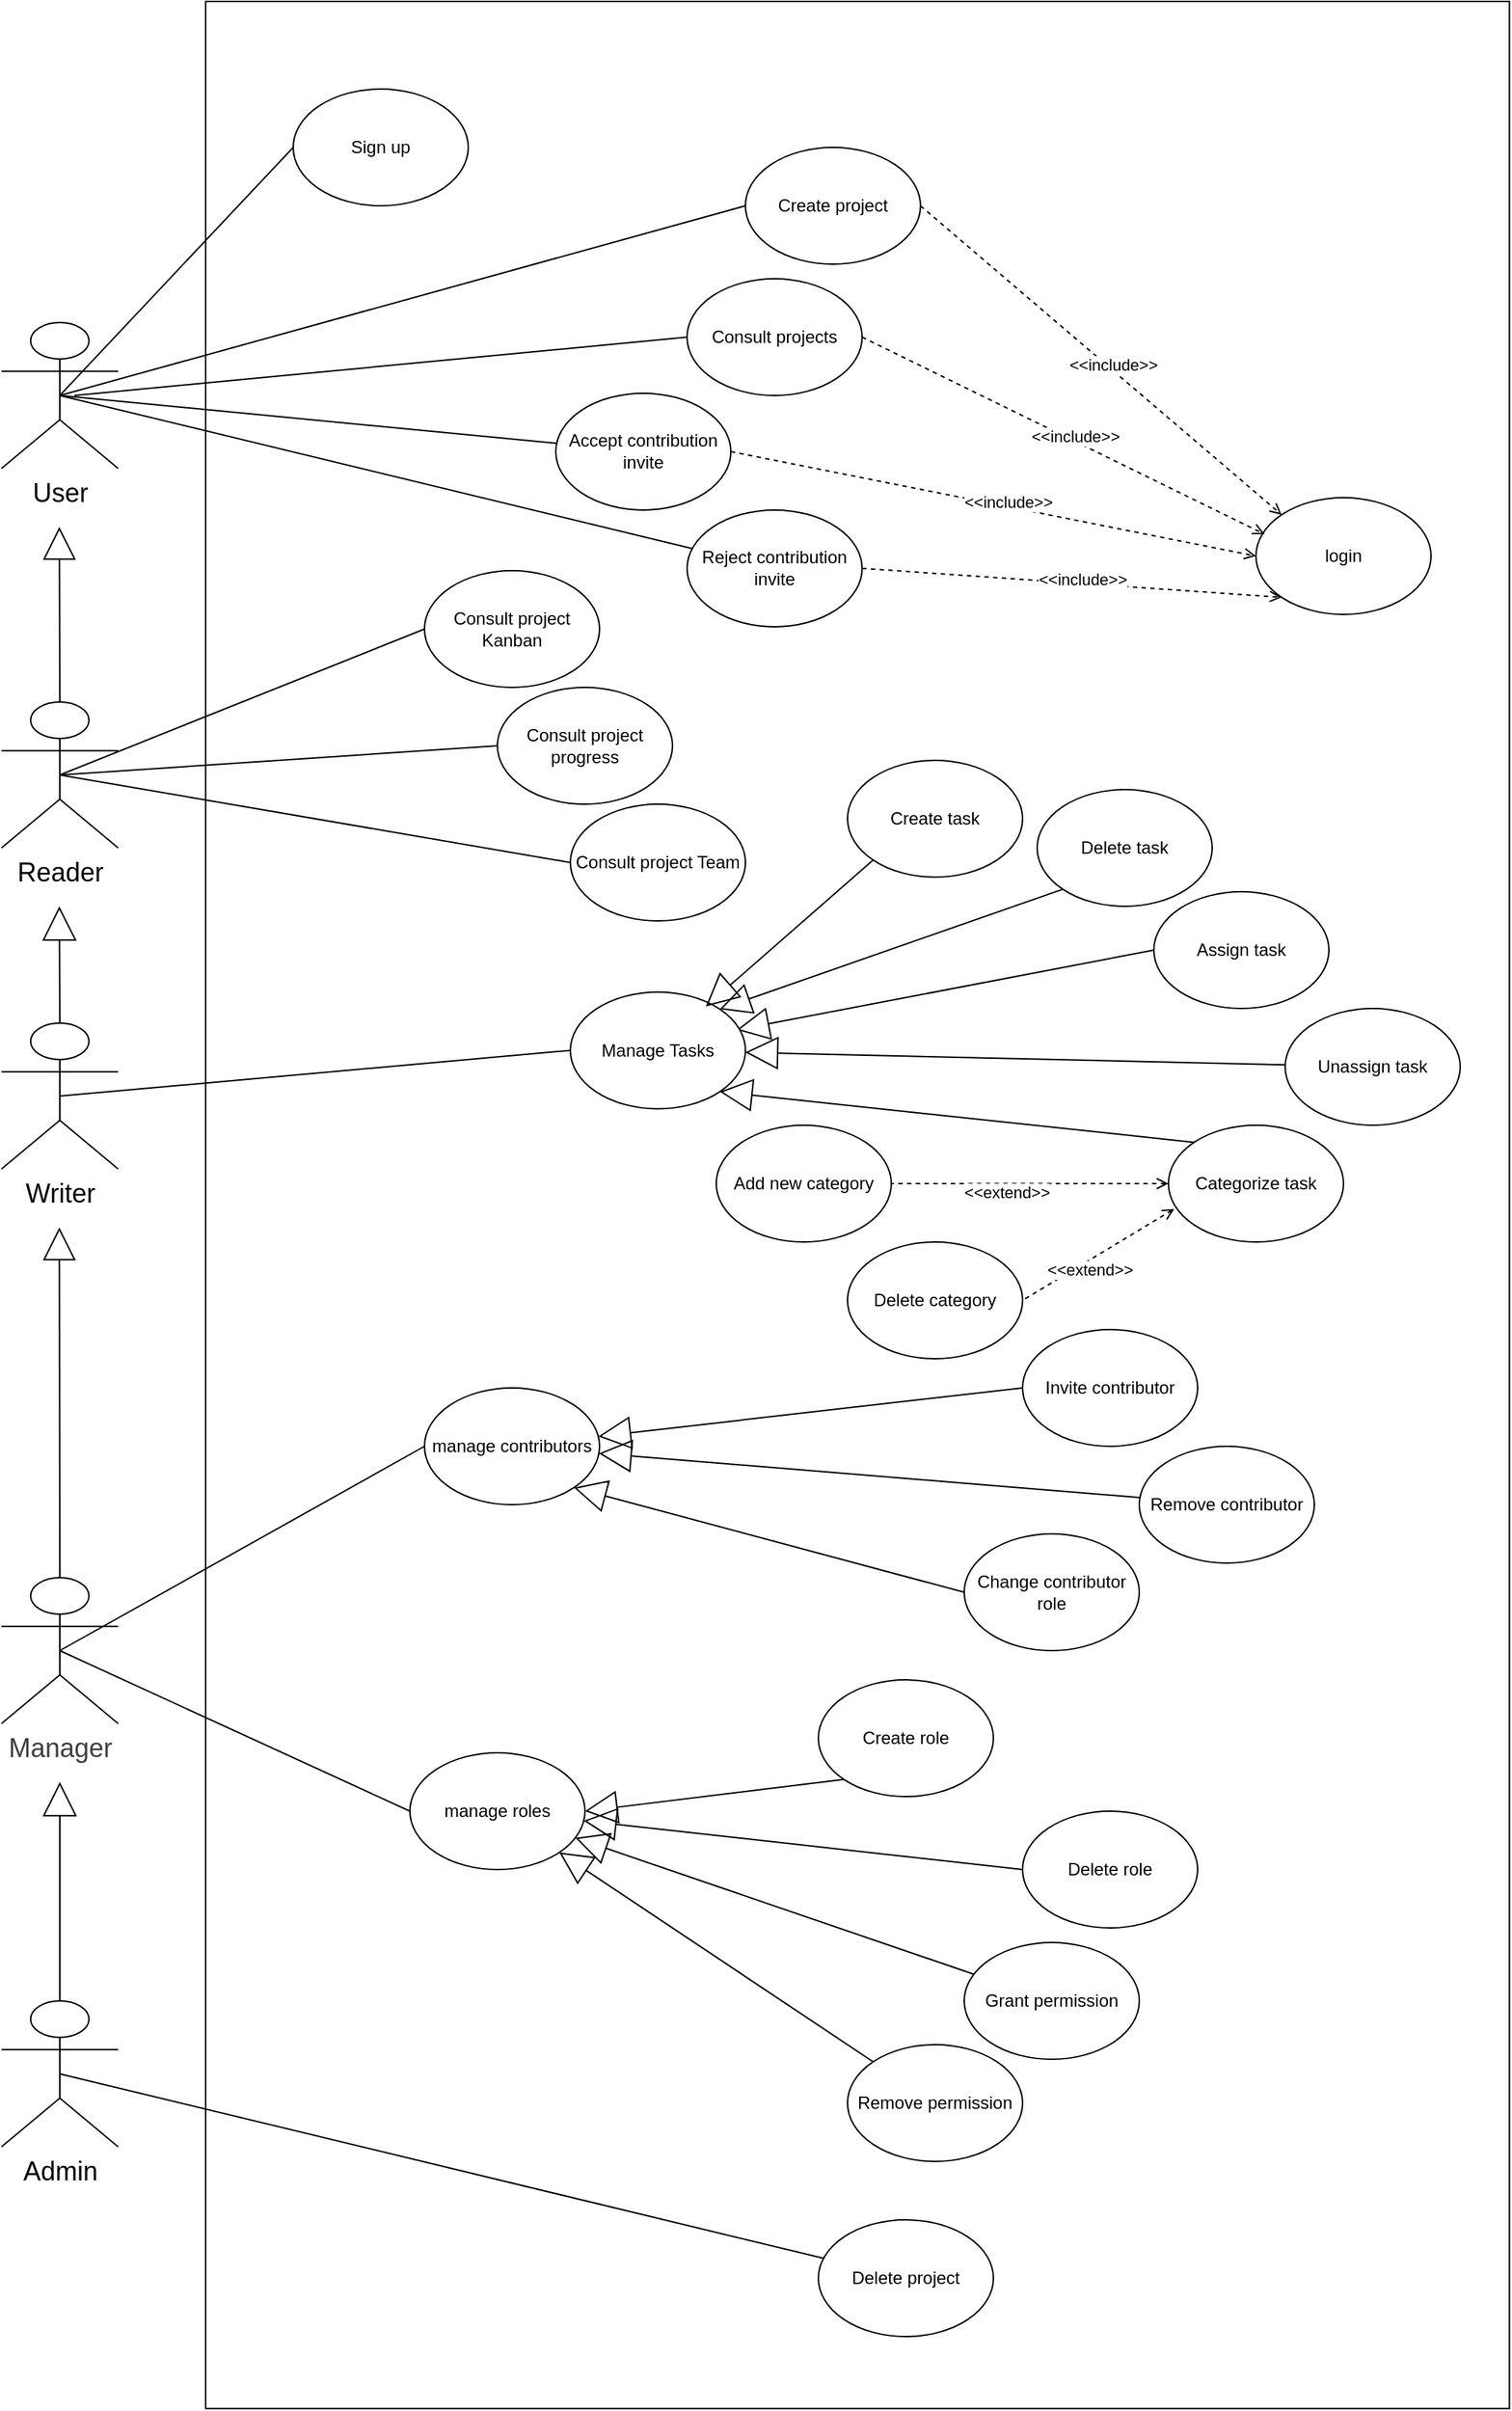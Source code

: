 <mxfile>
    <diagram id="6i4MuA3Us1LnlPZE7bNU" name="Page-1">
        <mxGraphModel dx="678" dy="493" grid="1" gridSize="10" guides="1" tooltips="1" connect="1" arrows="1" fold="1" page="1" pageScale="1" pageWidth="850" pageHeight="1100" math="0" shadow="0">
            <root>
                <mxCell id="0"/>
                <mxCell id="1" parent="0"/>
                <mxCell id="3" value="" style="rounded=0;whiteSpace=wrap;html=1;rotation=90;" parent="1" vertex="1">
                    <mxGeometry x="-197.8" y="447.78" width="1649.32" height="893.75" as="geometry"/>
                </mxCell>
                <mxCell id="4" value="login" style="ellipse;whiteSpace=wrap;html=1;" parent="1" vertex="1">
                    <mxGeometry x="900" y="410" width="120" height="80" as="geometry"/>
                </mxCell>
                <mxCell id="5" value="Sign up" style="ellipse;whiteSpace=wrap;html=1;" parent="1" vertex="1">
                    <mxGeometry x="240" y="130" width="120" height="80" as="geometry"/>
                </mxCell>
                <mxCell id="59" style="edgeStyle=none;html=1;exitX=1;exitY=0.5;exitDx=0;exitDy=0;entryX=0;entryY=0;entryDx=0;entryDy=0;dashed=1;endArrow=open;endFill=0;" parent="1" source="6" target="4" edge="1">
                    <mxGeometry relative="1" as="geometry"/>
                </mxCell>
                <mxCell id="60" value="&amp;lt;&amp;lt;include&amp;gt;&amp;gt;" style="edgeLabel;html=1;align=center;verticalAlign=middle;resizable=0;points=[];" parent="59" vertex="1" connectable="0">
                    <mxGeometry x="0.048" y="3" relative="1" as="geometry">
                        <mxPoint as="offset"/>
                    </mxGeometry>
                </mxCell>
                <mxCell id="6" value="Create project" style="ellipse;whiteSpace=wrap;html=1;" parent="1" vertex="1">
                    <mxGeometry x="550" y="170" width="120" height="80" as="geometry"/>
                </mxCell>
                <mxCell id="7" value="Consult projects" style="ellipse;whiteSpace=wrap;html=1;" parent="1" vertex="1">
                    <mxGeometry x="510" y="260" width="120" height="80" as="geometry"/>
                </mxCell>
                <mxCell id="34" style="edgeStyle=none;html=1;entryX=0;entryY=0.5;entryDx=0;entryDy=0;endArrow=none;endFill=0;" parent="1" target="5" edge="1">
                    <mxGeometry relative="1" as="geometry">
                        <mxPoint x="80" y="340" as="sourcePoint"/>
                    </mxGeometry>
                </mxCell>
                <mxCell id="9" value="&lt;font style=&quot;font-size: 18px;&quot;&gt;User&lt;/font&gt;" style="shape=umlActor;verticalLabelPosition=bottom;verticalAlign=top;html=1;outlineConnect=0;" parent="1" vertex="1">
                    <mxGeometry x="40" y="290" width="80" height="100" as="geometry"/>
                </mxCell>
                <mxCell id="37" style="edgeStyle=none;html=1;exitX=0.5;exitY=0.5;exitDx=0;exitDy=0;exitPerimeter=0;entryX=0;entryY=0.5;entryDx=0;entryDy=0;endArrow=none;endFill=0;" parent="1" source="11" target="13" edge="1">
                    <mxGeometry relative="1" as="geometry"/>
                </mxCell>
                <mxCell id="63" style="edgeStyle=none;html=1;exitX=0.5;exitY=0;exitDx=0;exitDy=0;exitPerimeter=0;endArrow=block;endFill=0;endSize=20;" parent="1" source="11" edge="1">
                    <mxGeometry relative="1" as="geometry">
                        <mxPoint x="79.667" y="430" as="targetPoint"/>
                    </mxGeometry>
                </mxCell>
                <mxCell id="11" value="&lt;font style=&quot;font-size: 18px;&quot;&gt;Reader&lt;/font&gt;" style="shape=umlActor;verticalLabelPosition=bottom;verticalAlign=top;html=1;outlineConnect=0;" parent="1" vertex="1">
                    <mxGeometry x="40" y="550" width="80" height="100" as="geometry"/>
                </mxCell>
                <mxCell id="13" value="Consult project Kanban" style="ellipse;whiteSpace=wrap;html=1;" parent="1" vertex="1">
                    <mxGeometry x="330" y="460" width="120" height="80" as="geometry"/>
                </mxCell>
                <mxCell id="14" value="Consult project progress" style="ellipse;whiteSpace=wrap;html=1;" parent="1" vertex="1">
                    <mxGeometry x="380" y="540" width="120" height="80" as="geometry"/>
                </mxCell>
                <mxCell id="15" value="Consult project Team" style="ellipse;whiteSpace=wrap;html=1;" parent="1" vertex="1">
                    <mxGeometry x="430" y="620" width="120" height="80" as="geometry"/>
                </mxCell>
                <mxCell id="40" style="edgeStyle=none;html=1;exitX=0.5;exitY=0.5;exitDx=0;exitDy=0;exitPerimeter=0;entryX=0;entryY=0.5;entryDx=0;entryDy=0;endArrow=none;endFill=0;" parent="1" source="16" target="17" edge="1">
                    <mxGeometry relative="1" as="geometry"/>
                </mxCell>
                <mxCell id="64" style="edgeStyle=none;html=1;exitX=0.5;exitY=0;exitDx=0;exitDy=0;exitPerimeter=0;endArrow=block;endFill=0;endSize=21;" parent="1" source="16" edge="1">
                    <mxGeometry relative="1" as="geometry">
                        <mxPoint x="79.667" y="690" as="targetPoint"/>
                    </mxGeometry>
                </mxCell>
                <mxCell id="16" value="&lt;font style=&quot;font-size: 18px;&quot;&gt;Writer&lt;/font&gt;" style="shape=umlActor;verticalLabelPosition=bottom;verticalAlign=top;html=1;outlineConnect=0;" parent="1" vertex="1">
                    <mxGeometry x="40" y="770" width="80" height="100" as="geometry"/>
                </mxCell>
                <mxCell id="41" style="edgeStyle=none;html=1;exitX=0.95;exitY=0.324;exitDx=0;exitDy=0;entryX=0;entryY=0.5;entryDx=0;entryDy=0;endArrow=none;endFill=0;exitPerimeter=0;startArrow=block;startFill=0;startSize=20;" parent="1" source="17" target="19" edge="1">
                    <mxGeometry relative="1" as="geometry"/>
                </mxCell>
                <mxCell id="50" style="edgeStyle=none;html=1;exitX=1;exitY=0;exitDx=0;exitDy=0;entryX=0;entryY=1;entryDx=0;entryDy=0;endArrow=none;endFill=0;startArrow=block;startFill=0;endSize=19;startSize=19;" parent="1" source="17" target="48" edge="1">
                    <mxGeometry relative="1" as="geometry"/>
                </mxCell>
                <mxCell id="17" value="Manage Tasks" style="ellipse;whiteSpace=wrap;html=1;" parent="1" vertex="1">
                    <mxGeometry x="430" y="748.75" width="120" height="80" as="geometry"/>
                </mxCell>
                <mxCell id="18" value="Delete category" style="ellipse;whiteSpace=wrap;html=1;" parent="1" vertex="1">
                    <mxGeometry x="620" y="920" width="120" height="80" as="geometry"/>
                </mxCell>
                <mxCell id="19" value="Assign task" style="ellipse;whiteSpace=wrap;html=1;" parent="1" vertex="1">
                    <mxGeometry x="830" y="680" width="120" height="80" as="geometry"/>
                </mxCell>
                <mxCell id="20" value="Unassign task" style="ellipse;whiteSpace=wrap;html=1;" parent="1" vertex="1">
                    <mxGeometry x="920" y="760" width="120" height="80" as="geometry"/>
                </mxCell>
                <mxCell id="66" style="edgeStyle=none;html=1;exitX=0;exitY=0.5;exitDx=0;exitDy=0;entryX=1;entryY=0.5;entryDx=0;entryDy=0;endArrow=none;endFill=0;dashed=1;startArrow=open;startFill=0;" parent="1" source="21" target="22" edge="1">
                    <mxGeometry relative="1" as="geometry"/>
                </mxCell>
                <mxCell id="67" value="&amp;lt;&amp;lt;extend&amp;gt;&amp;gt;" style="edgeLabel;html=1;align=center;verticalAlign=middle;resizable=0;points=[];" parent="66" vertex="1" connectable="0">
                    <mxGeometry x="0.165" y="6" relative="1" as="geometry">
                        <mxPoint x="-1" as="offset"/>
                    </mxGeometry>
                </mxCell>
                <mxCell id="21" value="Categorize task" style="ellipse;whiteSpace=wrap;html=1;" parent="1" vertex="1">
                    <mxGeometry x="840" y="840" width="120" height="80" as="geometry"/>
                </mxCell>
                <mxCell id="22" value="Add new category" style="ellipse;whiteSpace=wrap;html=1;" parent="1" vertex="1">
                    <mxGeometry x="530" y="840" width="120" height="80" as="geometry"/>
                </mxCell>
                <mxCell id="46" style="edgeStyle=none;html=1;exitX=0.5;exitY=0.5;exitDx=0;exitDy=0;exitPerimeter=0;entryX=0;entryY=0.5;entryDx=0;entryDy=0;endArrow=none;endFill=0;" parent="1" source="23" target="25" edge="1">
                    <mxGeometry relative="1" as="geometry"/>
                </mxCell>
                <mxCell id="65" style="edgeStyle=none;html=1;exitX=0.5;exitY=0;exitDx=0;exitDy=0;exitPerimeter=0;endArrow=block;endFill=0;endSize=20;" parent="1" source="23" edge="1">
                    <mxGeometry relative="1" as="geometry">
                        <mxPoint x="79.667" y="910" as="targetPoint"/>
                    </mxGeometry>
                </mxCell>
                <mxCell id="23" value="&lt;span style=&quot;color: rgb(63, 63, 63); font-size: 18px;&quot;&gt;Manager&lt;/span&gt;" style="shape=umlActor;verticalLabelPosition=bottom;verticalAlign=top;html=1;outlineConnect=0;" parent="1" vertex="1">
                    <mxGeometry x="40" y="1150" width="80" height="100" as="geometry"/>
                </mxCell>
                <mxCell id="52" style="edgeStyle=none;html=1;exitX=1;exitY=1;exitDx=0;exitDy=0;entryX=0;entryY=0.5;entryDx=0;entryDy=0;endArrow=none;endFill=0;startSize=20;startArrow=block;startFill=0;" parent="1" source="25" target="28" edge="1">
                    <mxGeometry relative="1" as="geometry"/>
                </mxCell>
                <mxCell id="53" style="edgeStyle=none;html=1;endArrow=none;endFill=0;startSize=20;startArrow=block;startFill=0;" parent="1" source="25" target="27" edge="1">
                    <mxGeometry relative="1" as="geometry"/>
                </mxCell>
                <mxCell id="25" value="manage contributors" style="ellipse;whiteSpace=wrap;html=1;" parent="1" vertex="1">
                    <mxGeometry x="330" y="1020" width="120" height="80" as="geometry"/>
                </mxCell>
                <mxCell id="26" value="Invite contributor" style="ellipse;whiteSpace=wrap;html=1;" parent="1" vertex="1">
                    <mxGeometry x="740" y="980" width="120" height="80" as="geometry"/>
                </mxCell>
                <mxCell id="27" value="Remove contributor" style="ellipse;whiteSpace=wrap;html=1;" parent="1" vertex="1">
                    <mxGeometry x="820" y="1060" width="120" height="80" as="geometry"/>
                </mxCell>
                <mxCell id="28" value="Change contributor role" style="ellipse;whiteSpace=wrap;html=1;" parent="1" vertex="1">
                    <mxGeometry x="700" y="1120" width="120" height="80" as="geometry"/>
                </mxCell>
                <mxCell id="55" style="edgeStyle=none;html=1;exitX=1;exitY=0.5;exitDx=0;exitDy=0;entryX=0;entryY=1;entryDx=0;entryDy=0;endArrow=none;endFill=0;startArrow=block;startFill=0;startSize=20;" parent="1" source="29" target="30" edge="1">
                    <mxGeometry relative="1" as="geometry"/>
                </mxCell>
                <mxCell id="29" value="manage roles" style="ellipse;whiteSpace=wrap;html=1;" parent="1" vertex="1">
                    <mxGeometry x="320" y="1270" width="120" height="80" as="geometry"/>
                </mxCell>
                <mxCell id="30" value="Create role" style="ellipse;whiteSpace=wrap;html=1;" parent="1" vertex="1">
                    <mxGeometry x="600" y="1220" width="120" height="80" as="geometry"/>
                </mxCell>
                <mxCell id="31" value="Delete role" style="ellipse;whiteSpace=wrap;html=1;" parent="1" vertex="1">
                    <mxGeometry x="740" y="1310" width="120" height="80" as="geometry"/>
                </mxCell>
                <mxCell id="32" value="Grant permission" style="ellipse;whiteSpace=wrap;html=1;" parent="1" vertex="1">
                    <mxGeometry x="700" y="1400" width="120" height="80" as="geometry"/>
                </mxCell>
                <mxCell id="33" value="Remove permission" style="ellipse;whiteSpace=wrap;html=1;" parent="1" vertex="1">
                    <mxGeometry x="620" y="1470" width="120" height="80" as="geometry"/>
                </mxCell>
                <mxCell id="35" style="edgeStyle=none;html=1;entryX=0;entryY=0.5;entryDx=0;entryDy=0;endArrow=none;endFill=0;exitX=0.5;exitY=0.5;exitDx=0;exitDy=0;exitPerimeter=0;" parent="1" source="9" target="6" edge="1">
                    <mxGeometry relative="1" as="geometry">
                        <mxPoint x="130" y="328" as="sourcePoint"/>
                        <mxPoint x="270" y="250" as="targetPoint"/>
                    </mxGeometry>
                </mxCell>
                <mxCell id="36" style="edgeStyle=none;html=1;entryX=0;entryY=0.5;entryDx=0;entryDy=0;endArrow=none;endFill=0;" parent="1" target="7" edge="1">
                    <mxGeometry relative="1" as="geometry">
                        <mxPoint x="90" y="340" as="sourcePoint"/>
                        <mxPoint x="420" y="310" as="targetPoint"/>
                    </mxGeometry>
                </mxCell>
                <mxCell id="38" style="edgeStyle=none;html=1;exitX=0.5;exitY=0.5;exitDx=0;exitDy=0;exitPerimeter=0;entryX=0;entryY=0.5;entryDx=0;entryDy=0;endArrow=none;endFill=0;" parent="1" source="11" target="14" edge="1">
                    <mxGeometry relative="1" as="geometry">
                        <mxPoint x="90" y="610" as="sourcePoint"/>
                        <mxPoint x="340" y="510" as="targetPoint"/>
                    </mxGeometry>
                </mxCell>
                <mxCell id="39" style="edgeStyle=none;html=1;exitX=0.5;exitY=0.5;exitDx=0;exitDy=0;exitPerimeter=0;entryX=0;entryY=0.5;entryDx=0;entryDy=0;endArrow=none;endFill=0;" parent="1" source="11" target="15" edge="1">
                    <mxGeometry relative="1" as="geometry">
                        <mxPoint x="100" y="620" as="sourcePoint"/>
                        <mxPoint x="390" y="590" as="targetPoint"/>
                    </mxGeometry>
                </mxCell>
                <mxCell id="42" style="edgeStyle=none;html=1;endArrow=none;endFill=0;startArrow=block;startFill=0;startSize=20;" parent="1" source="17" target="20" edge="1">
                    <mxGeometry relative="1" as="geometry">
                        <mxPoint x="560" y="799" as="sourcePoint"/>
                        <mxPoint x="840" y="730" as="targetPoint"/>
                    </mxGeometry>
                </mxCell>
                <mxCell id="43" style="edgeStyle=none;html=1;exitX=1;exitY=1;exitDx=0;exitDy=0;endArrow=none;endFill=0;entryX=0;entryY=0;entryDx=0;entryDy=0;startArrow=block;startFill=0;startSize=20;" parent="1" source="17" target="21" edge="1">
                    <mxGeometry relative="1" as="geometry">
                        <mxPoint x="570" y="809" as="sourcePoint"/>
                        <mxPoint x="930" y="810" as="targetPoint"/>
                    </mxGeometry>
                </mxCell>
                <mxCell id="47" style="edgeStyle=none;html=1;exitX=0.5;exitY=0.5;exitDx=0;exitDy=0;exitPerimeter=0;entryX=0;entryY=0.5;entryDx=0;entryDy=0;endArrow=none;endFill=0;" parent="1" source="23" target="29" edge="1">
                    <mxGeometry relative="1" as="geometry">
                        <mxPoint x="90" y="1210" as="sourcePoint"/>
                        <mxPoint x="340" y="1070" as="targetPoint"/>
                    </mxGeometry>
                </mxCell>
                <mxCell id="48" value="Delete task" style="ellipse;whiteSpace=wrap;html=1;" parent="1" vertex="1">
                    <mxGeometry x="750" y="610" width="120" height="80" as="geometry"/>
                </mxCell>
                <mxCell id="49" value="Create task" style="ellipse;whiteSpace=wrap;html=1;" parent="1" vertex="1">
                    <mxGeometry x="620" y="590" width="120" height="80" as="geometry"/>
                </mxCell>
                <mxCell id="51" style="edgeStyle=none;html=1;entryX=0;entryY=1;entryDx=0;entryDy=0;endArrow=none;endFill=0;exitX=0.774;exitY=0.123;exitDx=0;exitDy=0;exitPerimeter=0;startArrow=block;startFill=0;endSize=12;startSize=20;" parent="1" source="17" target="49" edge="1">
                    <mxGeometry relative="1" as="geometry">
                        <mxPoint x="510" y="770" as="sourcePoint"/>
                        <mxPoint x="778" y="688" as="targetPoint"/>
                    </mxGeometry>
                </mxCell>
                <mxCell id="54" style="edgeStyle=none;html=1;endArrow=none;endFill=0;entryX=0;entryY=0.5;entryDx=0;entryDy=0;startSize=20;startArrow=block;startFill=0;" parent="1" source="25" target="26" edge="1">
                    <mxGeometry relative="1" as="geometry">
                        <mxPoint x="460" y="1074" as="sourcePoint"/>
                        <mxPoint x="830" y="1105" as="targetPoint"/>
                    </mxGeometry>
                </mxCell>
                <mxCell id="56" style="edgeStyle=none;html=1;entryX=0;entryY=0.5;entryDx=0;entryDy=0;endArrow=none;endFill=0;startSize=20;startArrow=block;startFill=0;" parent="1" source="29" target="31" edge="1">
                    <mxGeometry relative="1" as="geometry">
                        <mxPoint x="460" y="1430" as="sourcePoint"/>
                        <mxPoint x="588" y="1358" as="targetPoint"/>
                    </mxGeometry>
                </mxCell>
                <mxCell id="57" style="edgeStyle=none;html=1;endArrow=none;endFill=0;startSize=20;startArrow=block;startFill=0;" parent="1" source="29" target="32" edge="1">
                    <mxGeometry relative="1" as="geometry">
                        <mxPoint x="430" y="1340" as="sourcePoint"/>
                        <mxPoint x="680" y="1430" as="targetPoint"/>
                    </mxGeometry>
                </mxCell>
                <mxCell id="58" style="edgeStyle=none;html=1;exitX=1;exitY=1;exitDx=0;exitDy=0;endArrow=none;endFill=0;startSize=20;startArrow=block;startFill=0;" parent="1" source="29" target="33" edge="1">
                    <mxGeometry relative="1" as="geometry">
                        <mxPoint x="480" y="1450" as="sourcePoint"/>
                        <mxPoint x="601" y="1507" as="targetPoint"/>
                    </mxGeometry>
                </mxCell>
                <mxCell id="61" style="edgeStyle=none;html=1;exitX=1;exitY=0.5;exitDx=0;exitDy=0;entryX=0.049;entryY=0.313;entryDx=0;entryDy=0;dashed=1;endArrow=open;endFill=0;entryPerimeter=0;" parent="1" source="7" target="4" edge="1">
                    <mxGeometry relative="1" as="geometry">
                        <mxPoint x="540" y="310" as="sourcePoint"/>
                        <mxPoint x="818" y="482" as="targetPoint"/>
                    </mxGeometry>
                </mxCell>
                <mxCell id="62" value="&amp;lt;&amp;lt;include&amp;gt;&amp;gt;" style="edgeLabel;html=1;align=center;verticalAlign=middle;resizable=0;points=[];" parent="61" vertex="1" connectable="0">
                    <mxGeometry x="0.048" y="3" relative="1" as="geometry">
                        <mxPoint as="offset"/>
                    </mxGeometry>
                </mxCell>
                <mxCell id="68" style="edgeStyle=none;html=1;exitX=0.033;exitY=0.717;exitDx=0;exitDy=0;entryX=1;entryY=0.5;entryDx=0;entryDy=0;endArrow=none;endFill=0;dashed=1;startArrow=open;startFill=0;exitPerimeter=0;" parent="1" source="21" target="18" edge="1">
                    <mxGeometry relative="1" as="geometry">
                        <mxPoint x="850" y="890" as="sourcePoint"/>
                        <mxPoint x="660" y="890" as="targetPoint"/>
                    </mxGeometry>
                </mxCell>
                <mxCell id="69" value="&amp;lt;&amp;lt;extend&amp;gt;&amp;gt;" style="edgeLabel;html=1;align=center;verticalAlign=middle;resizable=0;points=[];" parent="68" vertex="1" connectable="0">
                    <mxGeometry x="0.165" y="6" relative="1" as="geometry">
                        <mxPoint x="-1" as="offset"/>
                    </mxGeometry>
                </mxCell>
                <mxCell id="71" value="Accept contribution invite" style="ellipse;whiteSpace=wrap;html=1;" parent="1" vertex="1">
                    <mxGeometry x="420" y="338.44" width="120" height="80" as="geometry"/>
                </mxCell>
                <mxCell id="72" value="Reject contribution invite" style="ellipse;whiteSpace=wrap;html=1;" parent="1" vertex="1">
                    <mxGeometry x="510" y="418.44" width="120" height="80" as="geometry"/>
                </mxCell>
                <mxCell id="73" style="edgeStyle=none;html=1;exitX=1;exitY=0.5;exitDx=0;exitDy=0;dashed=1;endArrow=open;endFill=0;entryX=0;entryY=0.5;entryDx=0;entryDy=0;" parent="1" source="71" target="4" edge="1">
                    <mxGeometry relative="1" as="geometry">
                        <mxPoint x="640" y="310" as="sourcePoint"/>
                        <mxPoint x="790" y="490" as="targetPoint"/>
                    </mxGeometry>
                </mxCell>
                <mxCell id="74" value="&amp;lt;&amp;lt;include&amp;gt;&amp;gt;" style="edgeLabel;html=1;align=center;verticalAlign=middle;resizable=0;points=[];" parent="73" vertex="1" connectable="0">
                    <mxGeometry x="0.048" y="3" relative="1" as="geometry">
                        <mxPoint as="offset"/>
                    </mxGeometry>
                </mxCell>
                <mxCell id="75" style="edgeStyle=none;html=1;exitX=1;exitY=0.5;exitDx=0;exitDy=0;dashed=1;endArrow=open;endFill=0;entryX=0;entryY=1;entryDx=0;entryDy=0;" parent="1" source="72" target="4" edge="1">
                    <mxGeometry relative="1" as="geometry">
                        <mxPoint x="550" y="388" as="sourcePoint"/>
                        <mxPoint x="790" y="500" as="targetPoint"/>
                    </mxGeometry>
                </mxCell>
                <mxCell id="76" value="&amp;lt;&amp;lt;include&amp;gt;&amp;gt;" style="edgeLabel;html=1;align=center;verticalAlign=middle;resizable=0;points=[];" parent="75" vertex="1" connectable="0">
                    <mxGeometry x="0.048" y="3" relative="1" as="geometry">
                        <mxPoint as="offset"/>
                    </mxGeometry>
                </mxCell>
                <mxCell id="77" style="edgeStyle=none;html=1;endArrow=none;endFill=0;exitX=0.5;exitY=0.5;exitDx=0;exitDy=0;exitPerimeter=0;" parent="1" source="9" target="71" edge="1">
                    <mxGeometry relative="1" as="geometry">
                        <mxPoint x="150" y="348" as="sourcePoint"/>
                        <mxPoint x="520" y="310" as="targetPoint"/>
                    </mxGeometry>
                </mxCell>
                <mxCell id="78" style="edgeStyle=none;html=1;endArrow=none;endFill=0;exitX=0.5;exitY=0.5;exitDx=0;exitDy=0;exitPerimeter=0;" parent="1" source="9" target="72" edge="1">
                    <mxGeometry relative="1" as="geometry">
                        <mxPoint x="160" y="358" as="sourcePoint"/>
                        <mxPoint x="431" y="383" as="targetPoint"/>
                    </mxGeometry>
                </mxCell>
                <mxCell id="81" style="edgeStyle=none;html=1;exitX=0.5;exitY=0.5;exitDx=0;exitDy=0;exitPerimeter=0;endArrow=none;endFill=0;" parent="1" source="79" target="80" edge="1">
                    <mxGeometry relative="1" as="geometry"/>
                </mxCell>
                <mxCell id="82" style="edgeStyle=none;html=1;endArrow=block;endFill=0;strokeWidth=1;endSize=21;" parent="1" source="79" edge="1">
                    <mxGeometry relative="1" as="geometry">
                        <mxPoint x="80" y="1290" as="targetPoint"/>
                    </mxGeometry>
                </mxCell>
                <mxCell id="79" value="&lt;span style=&quot;font-size: 18px;&quot;&gt;Admin&lt;/span&gt;" style="shape=umlActor;verticalLabelPosition=bottom;verticalAlign=top;html=1;outlineConnect=0;" parent="1" vertex="1">
                    <mxGeometry x="40" y="1440" width="80" height="100" as="geometry"/>
                </mxCell>
                <mxCell id="80" value="Delete project" style="ellipse;whiteSpace=wrap;html=1;" parent="1" vertex="1">
                    <mxGeometry x="600" y="1590" width="120" height="80" as="geometry"/>
                </mxCell>
            </root>
        </mxGraphModel>
    </diagram>
</mxfile>